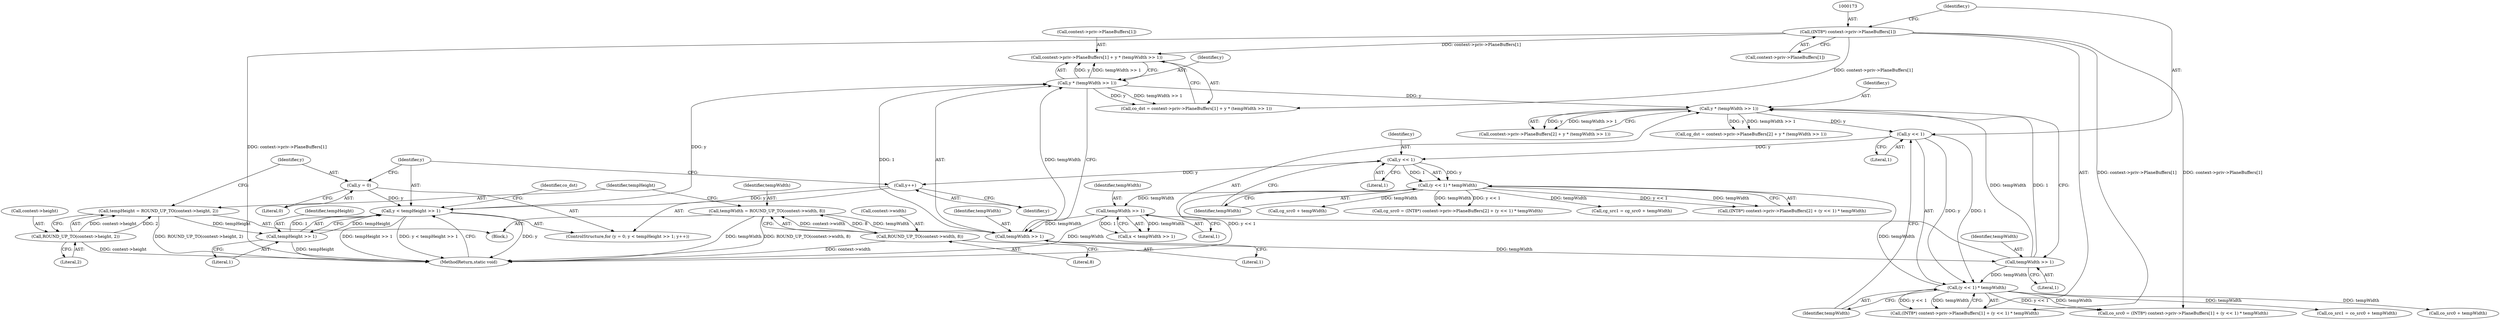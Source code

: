 digraph "0_FreeRDP_d1112c279bd1a327e8e4d0b5f371458bf2579659_6@pointer" {
"1000141" [label="(Call,context->priv->PlaneBuffers[1] + y * (tempWidth >> 1))"];
"1000172" [label="(Call,(INT8*) context->priv->PlaneBuffers[1])"];
"1000149" [label="(Call,y * (tempWidth >> 1))"];
"1000131" [label="(Call,y < tempHeight >> 1)"];
"1000128" [label="(Call,y = 0)"];
"1000136" [label="(Call,y++)"];
"1000204" [label="(Call,y << 1)"];
"1000182" [label="(Call,y << 1)"];
"1000164" [label="(Call,y * (tempWidth >> 1))"];
"1000166" [label="(Call,tempWidth >> 1)"];
"1000151" [label="(Call,tempWidth >> 1)"];
"1000113" [label="(Call,tempWidth = ROUND_UP_TO(context->width, 8))"];
"1000115" [label="(Call,ROUND_UP_TO(context->width, 8))"];
"1000219" [label="(Call,tempWidth >> 1)"];
"1000203" [label="(Call,(y << 1) * tempWidth)"];
"1000181" [label="(Call,(y << 1) * tempWidth)"];
"1000133" [label="(Call,tempHeight >> 1)"];
"1000120" [label="(Call,tempHeight = ROUND_UP_TO(context->height, 2))"];
"1000122" [label="(Call,ROUND_UP_TO(context->height, 2))"];
"1000154" [label="(Call,cg_dst = context->priv->PlaneBuffers[2] + y * (tempWidth >> 1))"];
"1000141" [label="(Call,context->priv->PlaneBuffers[1] + y * (tempWidth >> 1))"];
"1000142" [label="(Call,context->priv->PlaneBuffers[1])"];
"1000119" [label="(Literal,8)"];
"1000140" [label="(Identifier,co_dst)"];
"1000183" [label="(Identifier,y)"];
"1000153" [label="(Literal,1)"];
"1000156" [label="(Call,context->priv->PlaneBuffers[2] + y * (tempWidth >> 1))"];
"1000168" [label="(Literal,1)"];
"1000115" [label="(Call,ROUND_UP_TO(context->width, 8))"];
"1000123" [label="(Call,context->height)"];
"1000186" [label="(Call,co_src1 = co_src0 + tempWidth)"];
"1000136" [label="(Call,y++)"];
"1000203" [label="(Call,(y << 1) * tempWidth)"];
"1000129" [label="(Identifier,y)"];
"1000135" [label="(Literal,1)"];
"1000150" [label="(Identifier,y)"];
"1000151" [label="(Call,tempWidth >> 1)"];
"1000113" [label="(Call,tempWidth = ROUND_UP_TO(context->width, 8))"];
"1000206" [label="(Literal,1)"];
"1000164" [label="(Call,y * (tempWidth >> 1))"];
"1000219" [label="(Call,tempWidth >> 1)"];
"1000174" [label="(Call,context->priv->PlaneBuffers[1])"];
"1000169" [label="(Call,co_src0 = (INT8*) context->priv->PlaneBuffers[1] + (y << 1) * tempWidth)"];
"1000185" [label="(Identifier,tempWidth)"];
"1000131" [label="(Call,y < tempHeight >> 1)"];
"1000165" [label="(Identifier,y)"];
"1000133" [label="(Call,tempHeight >> 1)"];
"1000221" [label="(Literal,1)"];
"1000134" [label="(Identifier,tempHeight)"];
"1000149" [label="(Call,y * (tempWidth >> 1))"];
"1000184" [label="(Literal,1)"];
"1000220" [label="(Identifier,tempWidth)"];
"1000122" [label="(Call,ROUND_UP_TO(context->height, 2))"];
"1000193" [label="(Call,(INT8*) context->priv->PlaneBuffers[2] + (y << 1) * tempWidth)"];
"1000128" [label="(Call,y = 0)"];
"1000152" [label="(Identifier,tempWidth)"];
"1000207" [label="(Identifier,tempWidth)"];
"1000126" [label="(Literal,2)"];
"1000102" [label="(Block,)"];
"1000132" [label="(Identifier,y)"];
"1000116" [label="(Call,context->width)"];
"1000139" [label="(Call,co_dst = context->priv->PlaneBuffers[1] + y * (tempWidth >> 1))"];
"1000210" [label="(Call,cg_src0 + tempWidth)"];
"1000120" [label="(Call,tempHeight = ROUND_UP_TO(context->height, 2))"];
"1000167" [label="(Identifier,tempWidth)"];
"1000137" [label="(Identifier,y)"];
"1000204" [label="(Call,y << 1)"];
"1000127" [label="(ControlStructure,for (y = 0; y < tempHeight >> 1; y++))"];
"1000217" [label="(Call,x < tempWidth >> 1)"];
"1000191" [label="(Call,cg_src0 = (INT8*) context->priv->PlaneBuffers[2] + (y << 1) * tempWidth)"];
"1000114" [label="(Identifier,tempWidth)"];
"1000171" [label="(Call,(INT8*) context->priv->PlaneBuffers[1] + (y << 1) * tempWidth)"];
"1000188" [label="(Call,co_src0 + tempWidth)"];
"1000130" [label="(Literal,0)"];
"1000166" [label="(Call,tempWidth >> 1)"];
"1000181" [label="(Call,(y << 1) * tempWidth)"];
"1000121" [label="(Identifier,tempHeight)"];
"1000299" [label="(MethodReturn,static void)"];
"1000208" [label="(Call,cg_src1 = cg_src0 + tempWidth)"];
"1000182" [label="(Call,y << 1)"];
"1000205" [label="(Identifier,y)"];
"1000172" [label="(Call,(INT8*) context->priv->PlaneBuffers[1])"];
"1000141" -> "1000139"  [label="AST: "];
"1000141" -> "1000149"  [label="CFG: "];
"1000142" -> "1000141"  [label="AST: "];
"1000149" -> "1000141"  [label="AST: "];
"1000139" -> "1000141"  [label="CFG: "];
"1000172" -> "1000141"  [label="DDG: context->priv->PlaneBuffers[1]"];
"1000149" -> "1000141"  [label="DDG: y"];
"1000149" -> "1000141"  [label="DDG: tempWidth >> 1"];
"1000172" -> "1000171"  [label="AST: "];
"1000172" -> "1000174"  [label="CFG: "];
"1000173" -> "1000172"  [label="AST: "];
"1000174" -> "1000172"  [label="AST: "];
"1000183" -> "1000172"  [label="CFG: "];
"1000172" -> "1000299"  [label="DDG: context->priv->PlaneBuffers[1]"];
"1000172" -> "1000139"  [label="DDG: context->priv->PlaneBuffers[1]"];
"1000172" -> "1000169"  [label="DDG: context->priv->PlaneBuffers[1]"];
"1000172" -> "1000171"  [label="DDG: context->priv->PlaneBuffers[1]"];
"1000149" -> "1000151"  [label="CFG: "];
"1000150" -> "1000149"  [label="AST: "];
"1000151" -> "1000149"  [label="AST: "];
"1000149" -> "1000139"  [label="DDG: y"];
"1000149" -> "1000139"  [label="DDG: tempWidth >> 1"];
"1000131" -> "1000149"  [label="DDG: y"];
"1000151" -> "1000149"  [label="DDG: tempWidth"];
"1000151" -> "1000149"  [label="DDG: 1"];
"1000149" -> "1000164"  [label="DDG: y"];
"1000131" -> "1000127"  [label="AST: "];
"1000131" -> "1000133"  [label="CFG: "];
"1000132" -> "1000131"  [label="AST: "];
"1000133" -> "1000131"  [label="AST: "];
"1000140" -> "1000131"  [label="CFG: "];
"1000299" -> "1000131"  [label="CFG: "];
"1000131" -> "1000299"  [label="DDG: y"];
"1000131" -> "1000299"  [label="DDG: tempHeight >> 1"];
"1000131" -> "1000299"  [label="DDG: y < tempHeight >> 1"];
"1000128" -> "1000131"  [label="DDG: y"];
"1000136" -> "1000131"  [label="DDG: y"];
"1000133" -> "1000131"  [label="DDG: tempHeight"];
"1000133" -> "1000131"  [label="DDG: 1"];
"1000128" -> "1000127"  [label="AST: "];
"1000128" -> "1000130"  [label="CFG: "];
"1000129" -> "1000128"  [label="AST: "];
"1000130" -> "1000128"  [label="AST: "];
"1000132" -> "1000128"  [label="CFG: "];
"1000136" -> "1000127"  [label="AST: "];
"1000136" -> "1000137"  [label="CFG: "];
"1000137" -> "1000136"  [label="AST: "];
"1000132" -> "1000136"  [label="CFG: "];
"1000204" -> "1000136"  [label="DDG: y"];
"1000204" -> "1000203"  [label="AST: "];
"1000204" -> "1000206"  [label="CFG: "];
"1000205" -> "1000204"  [label="AST: "];
"1000206" -> "1000204"  [label="AST: "];
"1000207" -> "1000204"  [label="CFG: "];
"1000204" -> "1000203"  [label="DDG: y"];
"1000204" -> "1000203"  [label="DDG: 1"];
"1000182" -> "1000204"  [label="DDG: y"];
"1000182" -> "1000181"  [label="AST: "];
"1000182" -> "1000184"  [label="CFG: "];
"1000183" -> "1000182"  [label="AST: "];
"1000184" -> "1000182"  [label="AST: "];
"1000185" -> "1000182"  [label="CFG: "];
"1000182" -> "1000181"  [label="DDG: y"];
"1000182" -> "1000181"  [label="DDG: 1"];
"1000164" -> "1000182"  [label="DDG: y"];
"1000164" -> "1000156"  [label="AST: "];
"1000164" -> "1000166"  [label="CFG: "];
"1000165" -> "1000164"  [label="AST: "];
"1000166" -> "1000164"  [label="AST: "];
"1000156" -> "1000164"  [label="CFG: "];
"1000164" -> "1000154"  [label="DDG: y"];
"1000164" -> "1000154"  [label="DDG: tempWidth >> 1"];
"1000164" -> "1000156"  [label="DDG: y"];
"1000164" -> "1000156"  [label="DDG: tempWidth >> 1"];
"1000166" -> "1000164"  [label="DDG: tempWidth"];
"1000166" -> "1000164"  [label="DDG: 1"];
"1000166" -> "1000168"  [label="CFG: "];
"1000167" -> "1000166"  [label="AST: "];
"1000168" -> "1000166"  [label="AST: "];
"1000151" -> "1000166"  [label="DDG: tempWidth"];
"1000166" -> "1000181"  [label="DDG: tempWidth"];
"1000151" -> "1000153"  [label="CFG: "];
"1000152" -> "1000151"  [label="AST: "];
"1000153" -> "1000151"  [label="AST: "];
"1000113" -> "1000151"  [label="DDG: tempWidth"];
"1000219" -> "1000151"  [label="DDG: tempWidth"];
"1000113" -> "1000102"  [label="AST: "];
"1000113" -> "1000115"  [label="CFG: "];
"1000114" -> "1000113"  [label="AST: "];
"1000115" -> "1000113"  [label="AST: "];
"1000121" -> "1000113"  [label="CFG: "];
"1000113" -> "1000299"  [label="DDG: tempWidth"];
"1000113" -> "1000299"  [label="DDG: ROUND_UP_TO(context->width, 8)"];
"1000115" -> "1000113"  [label="DDG: context->width"];
"1000115" -> "1000113"  [label="DDG: 8"];
"1000115" -> "1000119"  [label="CFG: "];
"1000116" -> "1000115"  [label="AST: "];
"1000119" -> "1000115"  [label="AST: "];
"1000115" -> "1000299"  [label="DDG: context->width"];
"1000219" -> "1000217"  [label="AST: "];
"1000219" -> "1000221"  [label="CFG: "];
"1000220" -> "1000219"  [label="AST: "];
"1000221" -> "1000219"  [label="AST: "];
"1000217" -> "1000219"  [label="CFG: "];
"1000219" -> "1000299"  [label="DDG: tempWidth"];
"1000219" -> "1000217"  [label="DDG: tempWidth"];
"1000219" -> "1000217"  [label="DDG: 1"];
"1000203" -> "1000219"  [label="DDG: tempWidth"];
"1000203" -> "1000193"  [label="AST: "];
"1000203" -> "1000207"  [label="CFG: "];
"1000207" -> "1000203"  [label="AST: "];
"1000193" -> "1000203"  [label="CFG: "];
"1000203" -> "1000299"  [label="DDG: y << 1"];
"1000203" -> "1000191"  [label="DDG: y << 1"];
"1000203" -> "1000191"  [label="DDG: tempWidth"];
"1000203" -> "1000193"  [label="DDG: y << 1"];
"1000203" -> "1000193"  [label="DDG: tempWidth"];
"1000181" -> "1000203"  [label="DDG: tempWidth"];
"1000203" -> "1000208"  [label="DDG: tempWidth"];
"1000203" -> "1000210"  [label="DDG: tempWidth"];
"1000181" -> "1000171"  [label="AST: "];
"1000181" -> "1000185"  [label="CFG: "];
"1000185" -> "1000181"  [label="AST: "];
"1000171" -> "1000181"  [label="CFG: "];
"1000181" -> "1000169"  [label="DDG: y << 1"];
"1000181" -> "1000169"  [label="DDG: tempWidth"];
"1000181" -> "1000171"  [label="DDG: y << 1"];
"1000181" -> "1000171"  [label="DDG: tempWidth"];
"1000181" -> "1000186"  [label="DDG: tempWidth"];
"1000181" -> "1000188"  [label="DDG: tempWidth"];
"1000133" -> "1000135"  [label="CFG: "];
"1000134" -> "1000133"  [label="AST: "];
"1000135" -> "1000133"  [label="AST: "];
"1000133" -> "1000299"  [label="DDG: tempHeight"];
"1000120" -> "1000133"  [label="DDG: tempHeight"];
"1000120" -> "1000102"  [label="AST: "];
"1000120" -> "1000122"  [label="CFG: "];
"1000121" -> "1000120"  [label="AST: "];
"1000122" -> "1000120"  [label="AST: "];
"1000129" -> "1000120"  [label="CFG: "];
"1000120" -> "1000299"  [label="DDG: ROUND_UP_TO(context->height, 2)"];
"1000122" -> "1000120"  [label="DDG: context->height"];
"1000122" -> "1000120"  [label="DDG: 2"];
"1000122" -> "1000126"  [label="CFG: "];
"1000123" -> "1000122"  [label="AST: "];
"1000126" -> "1000122"  [label="AST: "];
"1000122" -> "1000299"  [label="DDG: context->height"];
}

